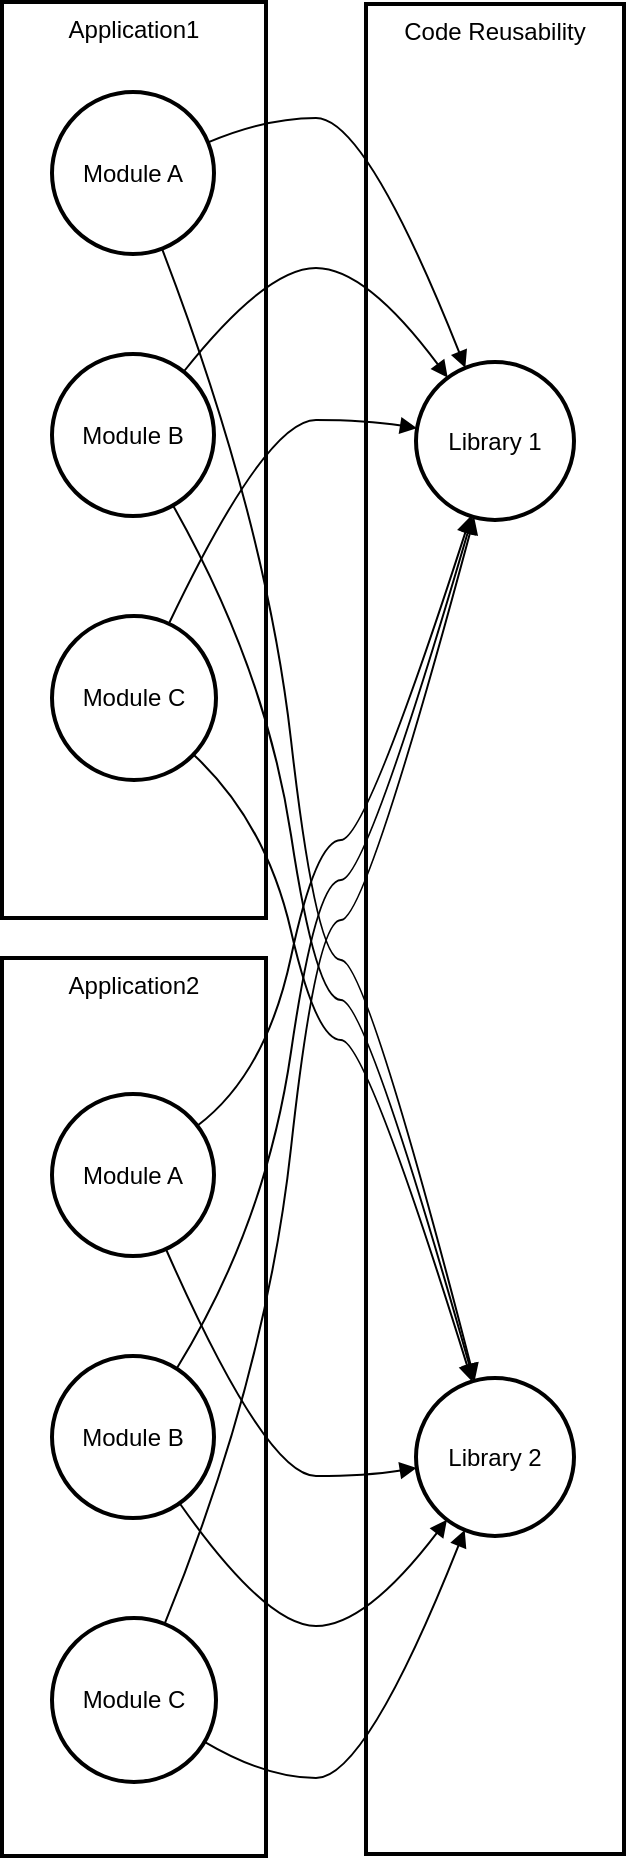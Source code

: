 <mxfile version="21.1.7" type="github">
  <diagram name="Page-1" id="pccEDLFqP2vObmnCCaTJ">
    <mxGraphModel>
      <root>
        <mxCell id="0" />
        <mxCell id="1" parent="0" />
        <mxCell id="2" value="Code Reusability" style="whiteSpace=wrap;strokeWidth=2;verticalAlign=top;" vertex="1" parent="1">
          <mxGeometry x="182" y="1" width="129" height="925" as="geometry" />
        </mxCell>
        <mxCell id="3" value="Library 1" style="ellipse;aspect=fixed;strokeWidth=2;whiteSpace=wrap;" vertex="1" parent="1">
          <mxGeometry x="207" y="180" width="79" height="79" as="geometry" />
        </mxCell>
        <mxCell id="4" value="Library 2" style="ellipse;aspect=fixed;strokeWidth=2;whiteSpace=wrap;" vertex="1" parent="1">
          <mxGeometry x="207" y="688" width="79" height="79" as="geometry" />
        </mxCell>
        <mxCell id="5" value="Application2" style="whiteSpace=wrap;strokeWidth=2;verticalAlign=top;" vertex="1" parent="1">
          <mxGeometry y="478" width="132" height="449" as="geometry" />
        </mxCell>
        <mxCell id="6" value="Module A" style="ellipse;aspect=fixed;strokeWidth=2;whiteSpace=wrap;" vertex="1" parent="1">
          <mxGeometry x="25" y="546" width="81" height="81" as="geometry" />
        </mxCell>
        <mxCell id="7" value="Module B" style="ellipse;aspect=fixed;strokeWidth=2;whiteSpace=wrap;" vertex="1" parent="1">
          <mxGeometry x="25" y="677" width="81" height="81" as="geometry" />
        </mxCell>
        <mxCell id="8" value="Module C" style="ellipse;aspect=fixed;strokeWidth=2;whiteSpace=wrap;" vertex="1" parent="1">
          <mxGeometry x="25" y="808" width="82" height="82" as="geometry" />
        </mxCell>
        <mxCell id="9" value="Application1" style="whiteSpace=wrap;strokeWidth=2;verticalAlign=top;" vertex="1" parent="1">
          <mxGeometry width="132" height="458" as="geometry" />
        </mxCell>
        <mxCell id="10" value="Module A" style="ellipse;aspect=fixed;strokeWidth=2;whiteSpace=wrap;" vertex="1" parent="1">
          <mxGeometry x="25" y="45" width="81" height="81" as="geometry" />
        </mxCell>
        <mxCell id="11" value="Module B" style="ellipse;aspect=fixed;strokeWidth=2;whiteSpace=wrap;" vertex="1" parent="1">
          <mxGeometry x="25" y="176" width="81" height="81" as="geometry" />
        </mxCell>
        <mxCell id="12" value="Module C" style="ellipse;aspect=fixed;strokeWidth=2;whiteSpace=wrap;" vertex="1" parent="1">
          <mxGeometry x="25" y="307" width="82" height="82" as="geometry" />
        </mxCell>
        <mxCell id="13" value="" style="curved=1;startArrow=none;endArrow=block;exitX=1.005;exitY=0.292;entryX=0.297;entryY=-0.004;" edge="1" parent="1" source="10" target="3">
          <mxGeometry relative="1" as="geometry">
            <Array as="points">
              <mxPoint x="132" y="58" />
              <mxPoint x="182" y="58" />
            </Array>
          </mxGeometry>
        </mxCell>
        <mxCell id="14" value="" style="curved=1;startArrow=none;endArrow=block;exitX=0.899;exitY=0.005;entryX=0.123;entryY=-0.004;" edge="1" parent="1" source="11" target="3">
          <mxGeometry relative="1" as="geometry">
            <Array as="points">
              <mxPoint x="132" y="133" />
              <mxPoint x="182" y="133" />
            </Array>
          </mxGeometry>
        </mxCell>
        <mxCell id="15" value="" style="curved=1;startArrow=none;endArrow=block;exitX=0.735;exitY=0.004;entryX=-0.002;entryY=0.415;" edge="1" parent="1" source="12" target="3">
          <mxGeometry relative="1" as="geometry">
            <Array as="points">
              <mxPoint x="132" y="209" />
              <mxPoint x="182" y="209" />
            </Array>
          </mxGeometry>
        </mxCell>
        <mxCell id="16" value="" style="curved=1;startArrow=none;endArrow=block;exitX=1.005;exitY=0.116;entryX=0.336;entryY=0.99;" edge="1" parent="1" source="6" target="3">
          <mxGeometry relative="1" as="geometry">
            <Array as="points">
              <mxPoint x="132" y="536" />
              <mxPoint x="157" y="419" />
              <mxPoint x="182" y="419" />
            </Array>
          </mxGeometry>
        </mxCell>
        <mxCell id="17" value="" style="curved=1;startArrow=none;endArrow=block;exitX=0.815;exitY=0.001;entryX=0.35;entryY=0.99;" edge="1" parent="1" source="7" target="3">
          <mxGeometry relative="1" as="geometry">
            <Array as="points">
              <mxPoint x="132" y="611" />
              <mxPoint x="157" y="439" />
              <mxPoint x="182" y="439" />
            </Array>
          </mxGeometry>
        </mxCell>
        <mxCell id="18" value="" style="curved=1;startArrow=none;endArrow=block;exitX=0.702;exitY=0.0;entryX=0.362;entryY=0.99;" edge="1" parent="1" source="8" target="3">
          <mxGeometry relative="1" as="geometry">
            <Array as="points">
              <mxPoint x="132" y="687" />
              <mxPoint x="157" y="459" />
              <mxPoint x="182" y="459" />
            </Array>
          </mxGeometry>
        </mxCell>
        <mxCell id="19" value="" style="curved=1;startArrow=none;endArrow=block;exitX=0.696;exitY=1.005;entryX=0.366;entryY=-0.004;" edge="1" parent="1" source="10" target="4">
          <mxGeometry relative="1" as="geometry">
            <Array as="points">
              <mxPoint x="132" y="259" />
              <mxPoint x="157" y="479" />
              <mxPoint x="182" y="479" />
            </Array>
          </mxGeometry>
        </mxCell>
        <mxCell id="20" value="" style="curved=1;startArrow=none;endArrow=block;exitX=0.786;exitY=1.004;entryX=0.355;entryY=-0.004;" edge="1" parent="1" source="11" target="4">
          <mxGeometry relative="1" as="geometry">
            <Array as="points">
              <mxPoint x="132" y="334" />
              <mxPoint x="157" y="499" />
              <mxPoint x="182" y="499" />
            </Array>
          </mxGeometry>
        </mxCell>
        <mxCell id="21" value="" style="curved=1;startArrow=none;endArrow=block;exitX=0.998;exitY=0.971;entryX=0.342;entryY=-0.004;" edge="1" parent="1" source="12" target="4">
          <mxGeometry relative="1" as="geometry">
            <Array as="points">
              <mxPoint x="132" y="410" />
              <mxPoint x="157" y="519" />
              <mxPoint x="182" y="519" />
            </Array>
          </mxGeometry>
        </mxCell>
        <mxCell id="22" value="" style="curved=1;startArrow=none;endArrow=block;exitX=0.725;exitY=1.001;entryX=-0.002;entryY=0.571;" edge="1" parent="1" source="6" target="4">
          <mxGeometry relative="1" as="geometry">
            <Array as="points">
              <mxPoint x="132" y="737" />
              <mxPoint x="182" y="737" />
            </Array>
          </mxGeometry>
        </mxCell>
        <mxCell id="23" value="" style="curved=1;startArrow=none;endArrow=block;exitX=0.852;exitY=1.0;entryX=0.122;entryY=0.99;" edge="1" parent="1" source="7" target="4">
          <mxGeometry relative="1" as="geometry">
            <Array as="points">
              <mxPoint x="132" y="812" />
              <mxPoint x="182" y="812" />
            </Array>
          </mxGeometry>
        </mxCell>
        <mxCell id="24" value="" style="curved=1;startArrow=none;endArrow=block;exitX=0.998;exitY=0.796;entryX=0.297;entryY=0.99;" edge="1" parent="1" source="8" target="4">
          <mxGeometry relative="1" as="geometry">
            <Array as="points">
              <mxPoint x="132" y="888" />
              <mxPoint x="182" y="888" />
            </Array>
          </mxGeometry>
        </mxCell>
      </root>
    </mxGraphModel>
  </diagram>
</mxfile>
